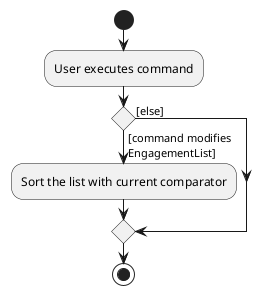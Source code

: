 @startuml
start
:User executes command;

'Since the beta syntax does not support placing the condition outside the
'diamond we place it as the true branch instead.

if () then ([command modifies
EngagementList])
    :Sort the list with current comparator;
else ([else])
endif
stop
@enduml
